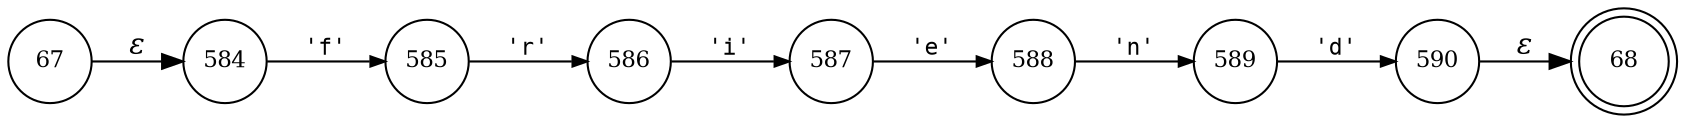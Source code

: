 digraph ATN {
rankdir=LR;
s68[fontsize=11, label="68", shape=doublecircle, fixedsize=true, width=.6];
s67[fontsize=11,label="67", shape=circle, fixedsize=true, width=.55, peripheries=1];
s584[fontsize=11,label="584", shape=circle, fixedsize=true, width=.55, peripheries=1];
s585[fontsize=11,label="585", shape=circle, fixedsize=true, width=.55, peripheries=1];
s586[fontsize=11,label="586", shape=circle, fixedsize=true, width=.55, peripheries=1];
s587[fontsize=11,label="587", shape=circle, fixedsize=true, width=.55, peripheries=1];
s588[fontsize=11,label="588", shape=circle, fixedsize=true, width=.55, peripheries=1];
s589[fontsize=11,label="589", shape=circle, fixedsize=true, width=.55, peripheries=1];
s590[fontsize=11,label="590", shape=circle, fixedsize=true, width=.55, peripheries=1];
s67 -> s584 [fontname="Times-Italic", label="&epsilon;"];
s584 -> s585 [fontsize=11, fontname="Courier", arrowsize=.7, label = "'f'", arrowhead = normal];
s585 -> s586 [fontsize=11, fontname="Courier", arrowsize=.7, label = "'r'", arrowhead = normal];
s586 -> s587 [fontsize=11, fontname="Courier", arrowsize=.7, label = "'i'", arrowhead = normal];
s587 -> s588 [fontsize=11, fontname="Courier", arrowsize=.7, label = "'e'", arrowhead = normal];
s588 -> s589 [fontsize=11, fontname="Courier", arrowsize=.7, label = "'n'", arrowhead = normal];
s589 -> s590 [fontsize=11, fontname="Courier", arrowsize=.7, label = "'d'", arrowhead = normal];
s590 -> s68 [fontname="Times-Italic", label="&epsilon;"];
}